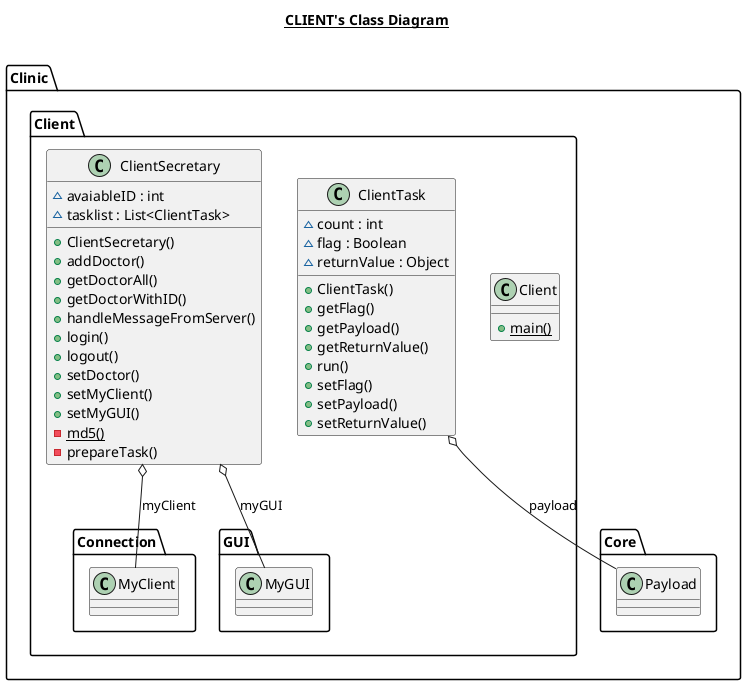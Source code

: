 @startuml

title __CLIENT's Class Diagram__\n

  namespace Clinic.Client {
    class Clinic.Client.Client {
        {static} + main()
    }
  }
  

  namespace Clinic.Client {
    class Clinic.Client.ClientSecretary {
        ~ avaiableID : int
        ~ tasklist : List<ClientTask>
        + ClientSecretary()
        + addDoctor()
        + getDoctorAll()
        + getDoctorWithID()
        + handleMessageFromServer()
        + login()
        + logout()
        + setDoctor()
        + setMyClient()
        + setMyGUI()
        {static} - md5()
        - prepareTask()
    }
  }
  

  namespace Clinic.Client {
    class Clinic.Client.ClientTask {
        ~ count : int
        ~ flag : Boolean
        ~ returnValue : Object
        + ClientTask()
        + getFlag()
        + getPayload()
        + getReturnValue()
        + run()
        + setFlag()
        + setPayload()
        + setReturnValue()
    }
  }
  

  Clinic.Client.ClientSecretary o-- Clinic.Client.Connection.MyClient : myClient
  Clinic.Client.ClientSecretary o-- Clinic.Client.GUI.MyGUI : myGUI
  Clinic.Client.ClientTask o-- Clinic.Core.Payload : payload


@enduml
